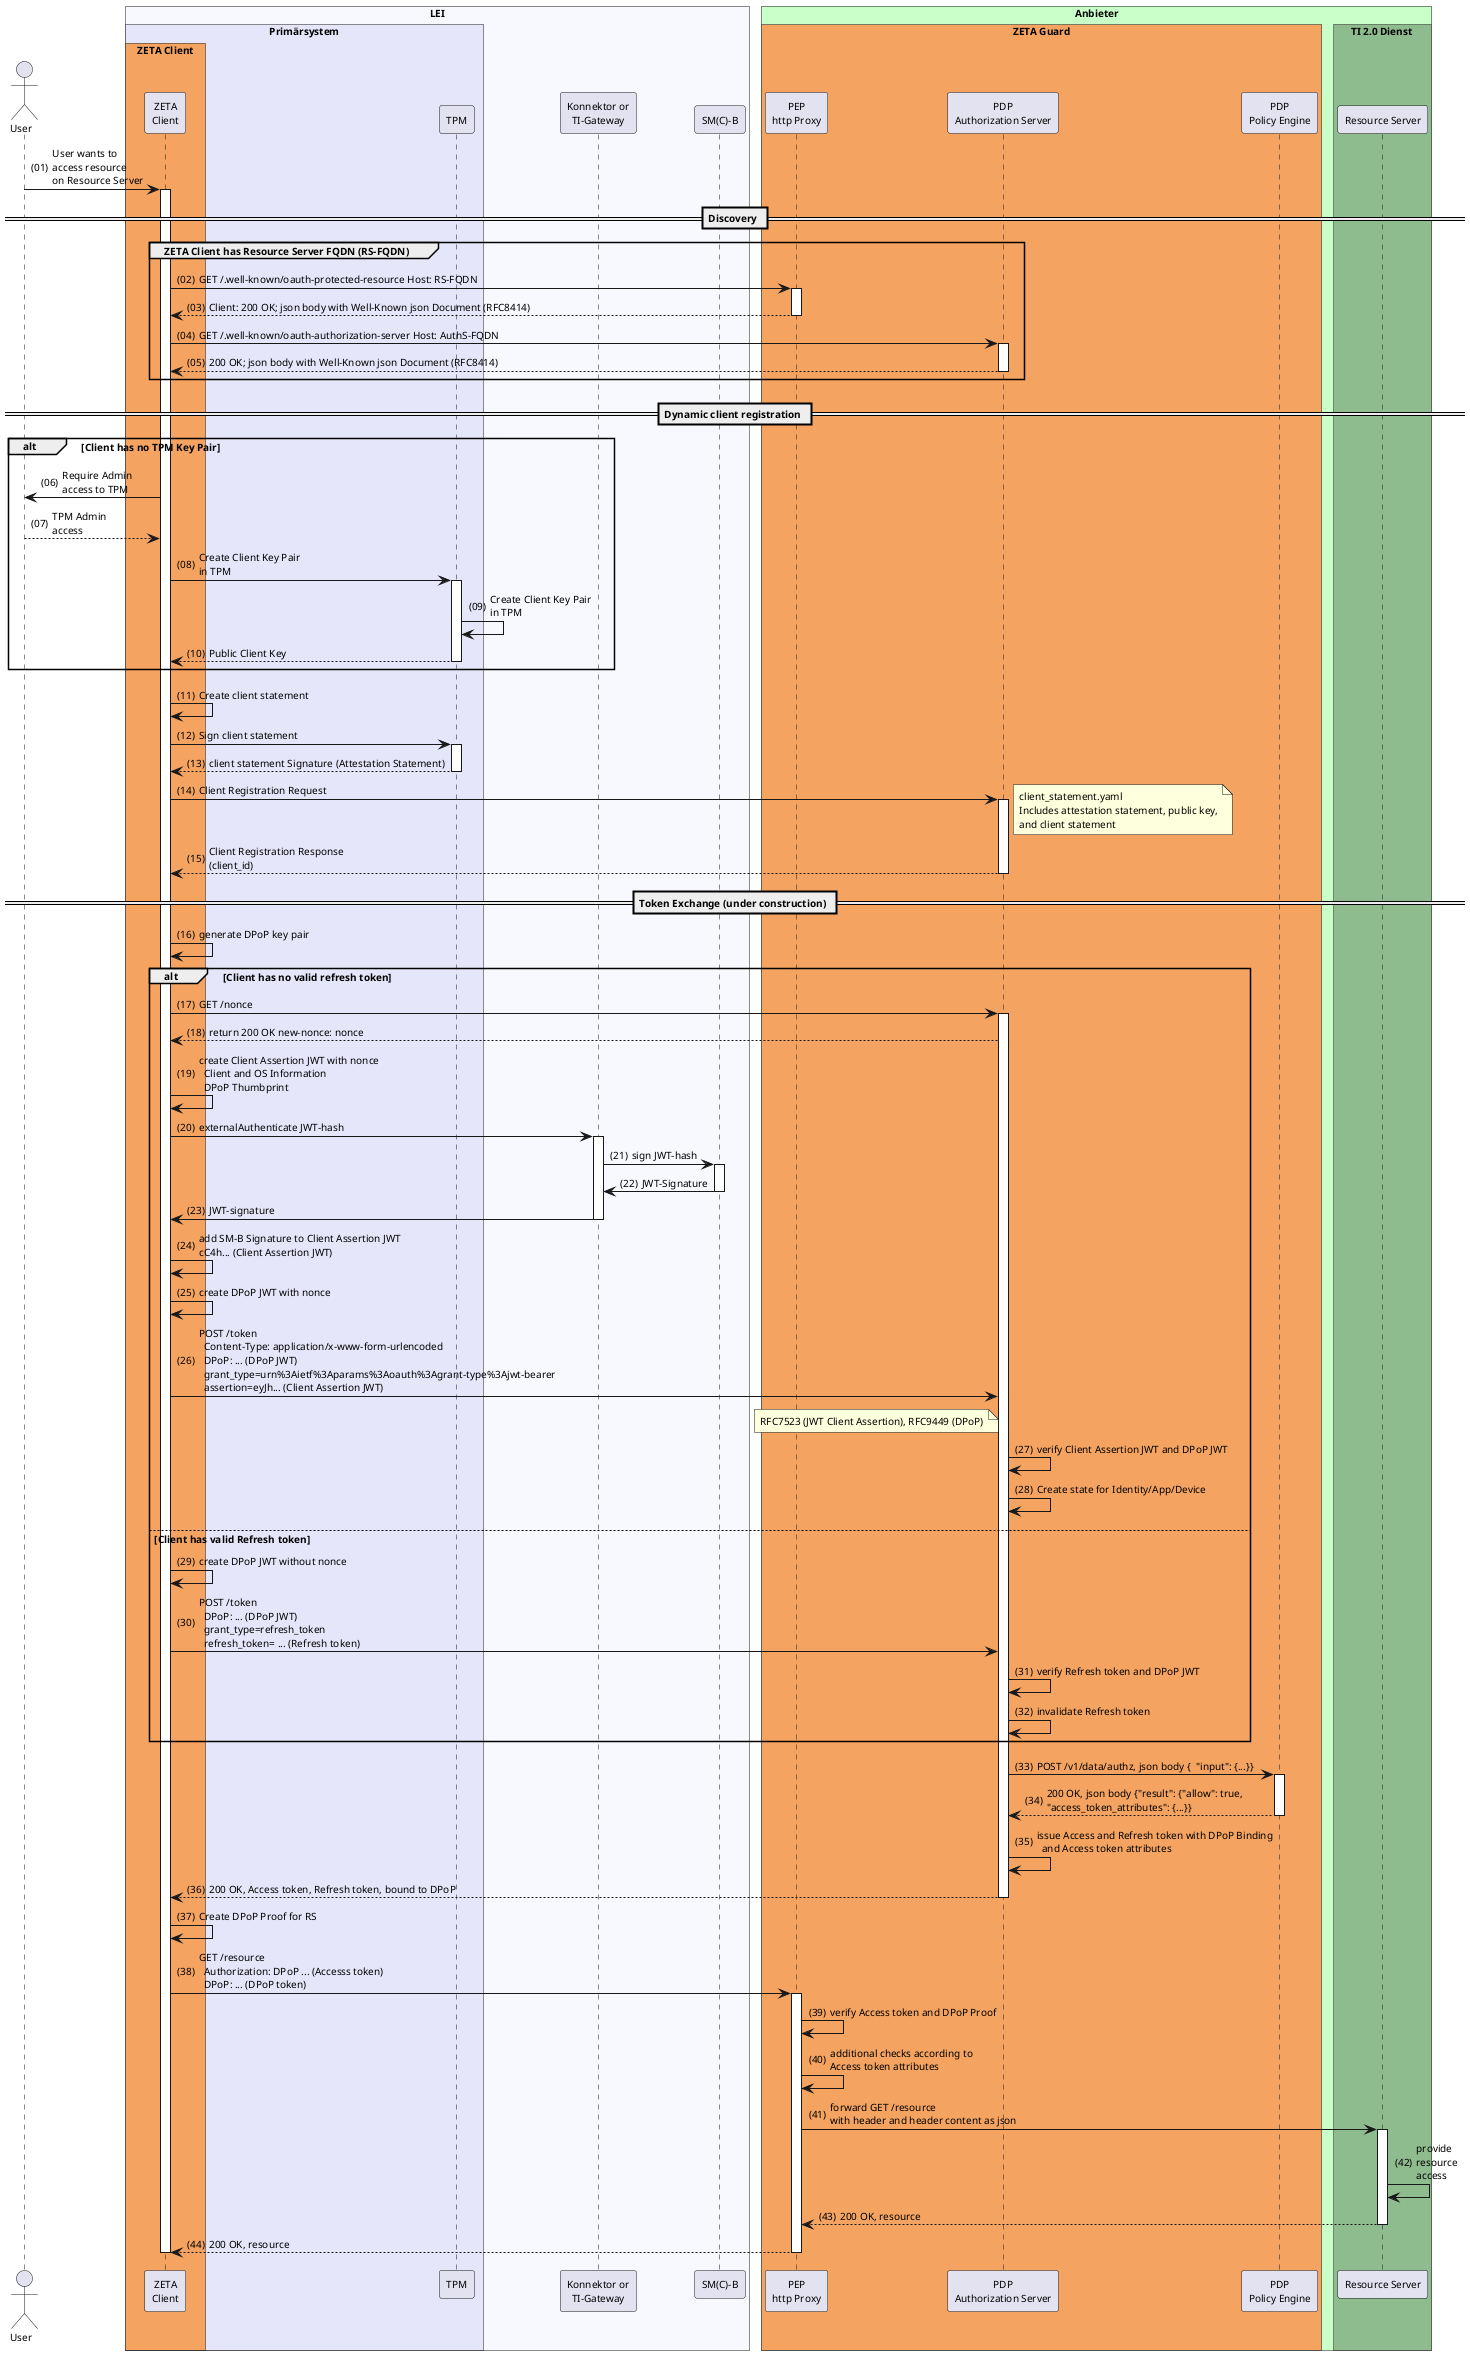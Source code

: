 @startuml "SM-B-Auth-token-exchange"
autonumber "(00)"
skinparam defaultFontSize 10
skinparam defaultFontName Helvetica
skinparam DefaultMonospacedFontName Courier
skinparam lengthAdjust none

!pragma teoz true

Actor User
box "LEI" #GhostWhite
  box "Primärsystem" #Lavender
    box "ZETA Client" #SandyBrown
      participant Client as "ZETA\nClient"
    end box
    participant TPM as "TPM"
  end box
  participant Konnektor as "Konnektor or\nTI-Gateway"
  participant SMB as "SM(C)-B"
end box

box "Anbieter" #TECHNOLOGY
  box "ZETA Guard" #SandyBrown
    participant HP as "PEP\nhttp Proxy"
    participant AuthS as "PDP\nAuthorization Server" 
    participant PE as "PDP\nPolicy Engine"
  end box
    box TI 2.0 Dienst #DarkSeaGreen
      participant RS as "Resource Server"
    end box
end box

User -> Client: User wants to\naccess resource\non Resource Server
activate Client

== Discovery ==
group ZETA Client has Resource Server FQDN (RS-FQDN)
  Client -> HP: GET /.well-known/oauth-protected-resource Host: RS-FQDN
  activate HP
  HP --> Client: Client: 200 OK; json body with Well-Known json Document (RFC8414)
  deactivate HP
  Client -> AuthS: GET /.well-known/oauth-authorization-server Host: AuthS-FQDN
  activate AuthS
  AuthS --> Client: 200 OK; json body with Well-Known json Document (RFC8414)
  deactivate AuthS
end

== Dynamic client registration ==
alt Client has no TPM Key Pair
  Client -> User: Require Admin\naccess to TPM
  User --> Client: TPM Admin\naccess
  Client -> TPM: Create Client Key Pair\nin TPM
  activate TPM
  TPM -> TPM: Create Client Key Pair\nin TPM
  TPM --> Client: Public Client Key
  deactivate TPM
end
Client -> Client: Create client statement
Client -> TPM: Sign client statement
activate TPM
TPM --> Client: client statement Signature (Attestation Statement)
deactivate TPM

Client -> AuthS: Client Registration Request
note right: client_statement.yaml\nIncludes attestation statement, public key,\nand client statement
activate AuthS
AuthS --> Client: Client Registration Response\n(client_id)
deactivate AuthS

== Token Exchange (under construction) ==
Client -> Client: generate DPoP key pair

alt Client has no valid refresh token
Client -> AuthS: GET /nonce
activate AuthS
AuthS --> Client: return 200 OK new-nonce: nonce
Client -> Client: create Client Assertion JWT with nonce\n  Client and OS Information\n  DPoP Thumbprint
Client -> Konnektor: externalAuthenticate JWT-hash
activate Konnektor
Konnektor -> SMB: sign JWT-hash
activate SMB
SMB -> Konnektor: JWT-Signature
deactivate SMB
Konnektor -> Client: JWT-signature
deactivate Konnektor

Client -> Client: add SM-B Signature to Client Assertion JWT\n\
cC4h... (Client Assertion JWT)
Client -> Client: create DPoP JWT with nonce
Client -> AuthS: POST /token\n\
  Content-Type: application/x-www-form-urlencoded\n\
  DPoP: ... (DPoP JWT)\n\
  grant_type=urn%3Aietf%3Aparams%3Aoauth%3Agrant-type%3Ajwt-bearer\n\
  assertion=eyJh... (Client Assertion JWT)
note left of AuthS
  RFC7523 (JWT Client Assertion), RFC9449 (DPoP)
end note
AuthS -> AuthS: verify Client Assertion JWT and DPoP JWT
AuthS -> AuthS: Create state for Identity/App/Device

else Client has valid Refresh token
Client -> Client: create DPoP JWT without nonce
Client -> AuthS: POST /token\n\
  DPoP: ... (DPoP JWT)\n\
  grant_type=refresh_token\n\
  refresh_token= ... (Refresh token)
AuthS -> AuthS: verify Refresh token and DPoP JWT
AuthS -> AuthS: invalidate Refresh token
end

AuthS -> PE: POST /v1/data/authz, json body {  "input": {...}} 
activate PE
PE --> AuthS: 200 OK, json body {"result": {"allow": true,\n\
"access_token_attributes": {...}}
deactivate PE
AuthS -> AuthS: issue Access and Refresh token with DPoP Binding\n\
  and Access token attributes
AuthS --> Client: 200 OK, Access token, Refresh token, bound to DPoP
deactivate AuthS

Client -> Client: Create DPoP Proof for RS
Client -> HP: GET /resource\n\
  Authorization: DPoP ... (Accesss token)\n\
  DPoP: ... (DPoP token)
activate HP
HP -> HP: verify Access token and DPoP Proof
HP -> HP: additional checks according to\n\
Access token attributes
HP -> RS: forward GET /resource\n\
with header and header content as json
activate RS
RS -> RS: provide\nresource\naccess
RS --> HP: 200 OK, resource
deactivate RS
HP --> Client: 200 OK, resource
deactivate HP
deactivate RS
deactivate Client

@enduml